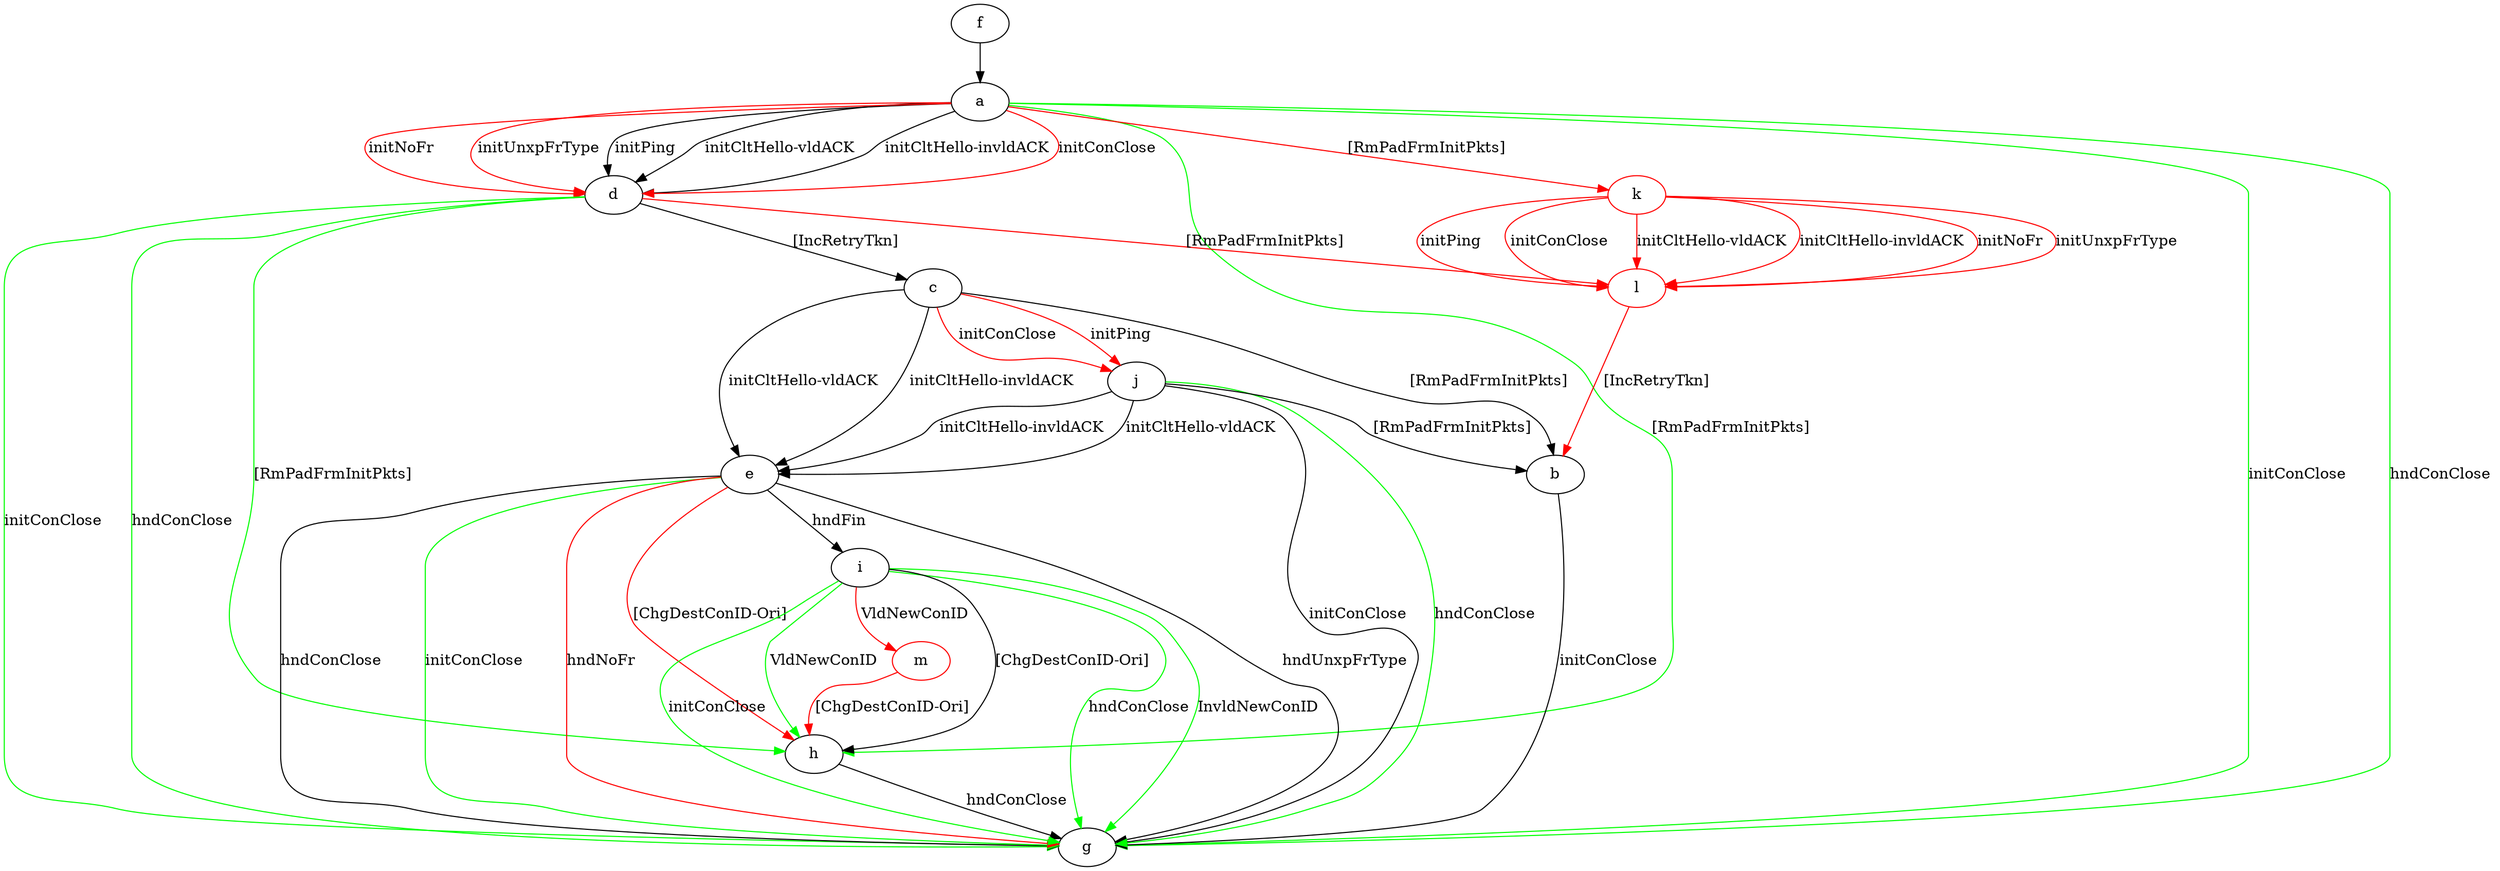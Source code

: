 digraph "" {
	a -> d	[key=0,
		label="initPing "];
	a -> d	[key=1,
		label="initCltHello-vldACK "];
	a -> d	[key=2,
		label="initCltHello-invldACK "];
	a -> d	[key=3,
		color=red,
		label="initConClose "];
	a -> d	[key=4,
		color=red,
		label="initNoFr "];
	a -> d	[key=5,
		color=red,
		label="initUnxpFrType "];
	a -> g	[key=0,
		color=green,
		label="initConClose "];
	a -> g	[key=1,
		color=green,
		label="hndConClose "];
	a -> h	[key=0,
		color=green,
		label="[RmPadFrmInitPkts] "];
	k	[color=red];
	a -> k	[key=0,
		color=red,
		label="[RmPadFrmInitPkts] "];
	b -> g	[key=0,
		label="initConClose "];
	c -> b	[key=0,
		label="[RmPadFrmInitPkts] "];
	c -> e	[key=0,
		label="initCltHello-vldACK "];
	c -> e	[key=1,
		label="initCltHello-invldACK "];
	c -> j	[key=0,
		color=red,
		label="initPing "];
	c -> j	[key=1,
		color=red,
		label="initConClose "];
	d -> c	[key=0,
		label="[IncRetryTkn] "];
	d -> g	[key=0,
		color=green,
		label="initConClose "];
	d -> g	[key=1,
		color=green,
		label="hndConClose "];
	d -> h	[key=0,
		color=green,
		label="[RmPadFrmInitPkts] "];
	l	[color=red];
	d -> l	[key=0,
		color=red,
		label="[RmPadFrmInitPkts] "];
	e -> g	[key=0,
		label="hndUnxpFrType "];
	e -> g	[key=1,
		label="hndConClose "];
	e -> g	[key=2,
		color=green,
		label="initConClose "];
	e -> g	[key=3,
		color=red,
		label="hndNoFr "];
	e -> h	[key=0,
		color=red,
		label="[ChgDestConID-Ori] "];
	e -> i	[key=0,
		label="hndFin "];
	f -> a	[key=0];
	h -> g	[key=0,
		label="hndConClose "];
	i -> g	[key=0,
		color=green,
		label="initConClose "];
	i -> g	[key=1,
		color=green,
		label="hndConClose "];
	i -> g	[key=2,
		color=green,
		label="InvldNewConID "];
	i -> h	[key=0,
		label="[ChgDestConID-Ori] "];
	i -> h	[key=1,
		color=green,
		label="VldNewConID "];
	m	[color=red];
	i -> m	[key=0,
		color=red,
		label="VldNewConID "];
	j -> b	[key=0,
		label="[RmPadFrmInitPkts] "];
	j -> e	[key=0,
		label="initCltHello-vldACK "];
	j -> e	[key=1,
		label="initCltHello-invldACK "];
	j -> g	[key=0,
		label="initConClose "];
	j -> g	[key=1,
		color=green,
		label="hndConClose "];
	k -> l	[key=0,
		color=red,
		label="initPing "];
	k -> l	[key=1,
		color=red,
		label="initConClose "];
	k -> l	[key=2,
		color=red,
		label="initCltHello-vldACK "];
	k -> l	[key=3,
		color=red,
		label="initCltHello-invldACK "];
	k -> l	[key=4,
		color=red,
		label="initNoFr "];
	k -> l	[key=5,
		color=red,
		label="initUnxpFrType "];
	l -> b	[key=0,
		color=red,
		label="[IncRetryTkn] "];
	m -> h	[key=0,
		color=red,
		label="[ChgDestConID-Ori] "];
}

